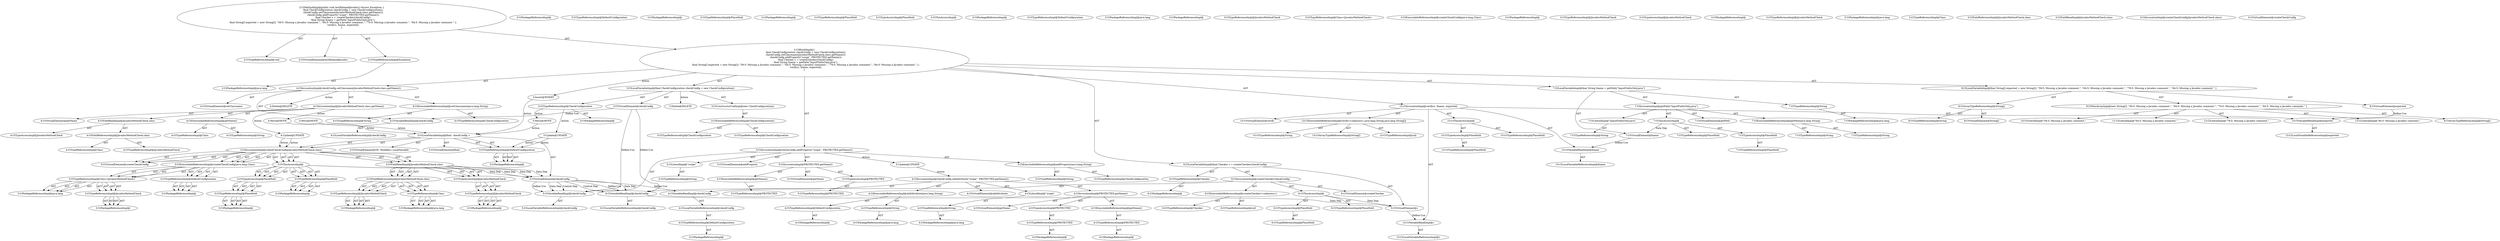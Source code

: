 digraph "testRelaxedJavadoc#?" {
0 [label="2:CtTypeReferenceImpl@void" shape=ellipse]
1 [label="2:CtVirtualElement@testRelaxedJavadoc" shape=ellipse]
2 [label="2:CtTypeReferenceImpl@Exception" shape=ellipse]
3 [label="2:CtPackageReferenceImpl@java.lang" shape=ellipse]
4 [label="3:CtTypeReferenceImpl@CheckConfiguration" shape=ellipse]
5 [label="3:CtPackageReferenceImpl@" shape=ellipse]
6 [label="3:CtExecutableReferenceImpl@CheckConfiguration()" shape=ellipse]
7 [label="3:CtTypeReferenceImpl@CheckConfiguration" shape=ellipse]
8 [label="3:CtTypeReferenceImpl@CheckConfiguration" shape=ellipse]
9 [label="3:CtConstructorCallImpl@new CheckConfiguration()" shape=ellipse]
10 [label="3:CtVirtualElement@checkConfig" shape=ellipse]
11 [label="3:CtLocalVariableImpl@final CheckConfiguration checkConfig = new CheckConfiguration()" shape=ellipse]
12 [label="4:CtExecutableReferenceImpl@setClassname(java.lang.String)" shape=ellipse]
13 [label="4:CtTypeReferenceImpl@CheckConfiguration" shape=ellipse]
14 [label="4:CtTypeReferenceImpl@String" shape=ellipse]
15 [label="4:CtVirtualElement@setClassname" shape=ellipse]
16 [label="4:CtVariableReadImpl@checkConfig" shape=ellipse]
17 [label="4:CtLocalVariableReferenceImpl@checkConfig" shape=ellipse]
18 [label="4:CtExecutableReferenceImpl@getName()" shape=ellipse]
19 [label="4:CtTypeReferenceImpl@Class" shape=ellipse]
20 [label="4:CtTypeReferenceImpl@String" shape=ellipse]
21 [label="4:CtVirtualElement@getName" shape=ellipse]
22 [label="4:CtFieldReferenceImpl@JavadocMethodCheck.class" shape=ellipse]
23 [label="4:CtTypeReferenceImpl@JavadocMethodCheck" shape=ellipse]
24 [label="4:CtTypeReferenceImpl@Class" shape=ellipse]
25 [label="4:CtFieldReadImpl@JavadocMethodCheck.class" shape=ellipse]
26 [label="4:CtTypeAccessImpl@JavadocMethodCheck" shape=ellipse]
27 [label="4:CtInvocationImpl@JavadocMethodCheck.class.getName()" shape=ellipse]
28 [label="4:CtInvocationImpl@checkConfig.setClassname(JavadocMethodCheck.class.getName())" shape=ellipse]
29 [label="5:CtExecutableReferenceImpl@addProperty(java.lang.String)" shape=ellipse]
30 [label="5:CtTypeReferenceImpl@CheckConfiguration" shape=ellipse]
31 [label="5:CtTypeReferenceImpl@String" shape=ellipse]
32 [label="5:CtVirtualElement@addProperty" shape=ellipse]
33 [label="5:CtVariableReadImpl@checkConfig" shape=ellipse]
34 [label="5:CtLocalVariableReferenceImpl@checkConfig" shape=ellipse]
35 [label="5:CtLiteralImpl@\"scope\"" shape=ellipse]
36 [label="5:CtTypeReferenceImpl@String" shape=ellipse]
37 [label="5:CtExecutableReferenceImpl@getName()" shape=ellipse]
38 [label="5:CtTypeReferenceImpl@PROTECTED" shape=ellipse]
39 [label="5:CtVirtualElement@getName" shape=ellipse]
40 [label="5:CtTypeAccessImpl@PROTECTED" shape=ellipse]
41 [label="5:CtTypeReferenceImpl@PROTECTED" shape=ellipse]
42 [label="5:CtInvocationImpl@PROTECTED.getName()" shape=ellipse]
43 [label="5:CtInvocationImpl@checkConfig.addProperty(\"scope\", PROTECTED.getName())" shape=ellipse]
44 [label="6:CtTypeReferenceImpl@Checker" shape=ellipse]
45 [label="6:CtPackageReferenceImpl@" shape=ellipse]
46 [label="6:CtExecutableReferenceImpl@createChecker(<unknown>)" shape=ellipse]
47 [label="6:CtTypeReferenceImpl@Checker" shape=ellipse]
48 [label="6:CtTypeReferenceImpl@null" shape=ellipse]
49 [label="6:CtVirtualElement@createChecker" shape=ellipse]
50 [label="6:CtTypeAccessImpl@PlaceHold" shape=ellipse]
51 [label="6:CtTypeReferenceImpl@PlaceHold" shape=ellipse]
52 [label="6:CtThisAccessImpl@" shape=ellipse]
53 [label="6:CtTypeReferenceImpl@PlaceHold" shape=ellipse]
54 [label="6:CtVariableReadImpl@checkConfig" shape=ellipse]
55 [label="6:CtLocalVariableReferenceImpl@checkConfig" shape=ellipse]
56 [label="6:CtInvocationImpl@createChecker(checkConfig)" shape=ellipse]
57 [label="6:CtVirtualElement@c" shape=ellipse]
58 [label="6:CtLocalVariableImpl@final Checker c = createChecker(checkConfig)" shape=ellipse]
59 [label="7:CtTypeReferenceImpl@String" shape=ellipse]
60 [label="7:CtPackageReferenceImpl@java.lang" shape=ellipse]
61 [label="7:CtExecutableReferenceImpl@getPath(java.lang.String)" shape=ellipse]
62 [label="7:CtTypeReferenceImpl@String" shape=ellipse]
63 [label="7:CtTypeReferenceImpl@String" shape=ellipse]
64 [label="7:CtVirtualElement@getPath" shape=ellipse]
65 [label="7:CtTypeAccessImpl@PlaceHold" shape=ellipse]
66 [label="7:CtTypeReferenceImpl@PlaceHold" shape=ellipse]
67 [label="7:CtThisAccessImpl@" shape=ellipse]
68 [label="7:CtTypeReferenceImpl@PlaceHold" shape=ellipse]
69 [label="7:CtLiteralImpl@\"InputPublicOnly.java\"" shape=ellipse]
70 [label="7:CtTypeReferenceImpl@String" shape=ellipse]
71 [label="7:CtInvocationImpl@getPath(\"InputPublicOnly.java\")" shape=ellipse]
72 [label="7:CtVirtualElement@fname" shape=ellipse]
73 [label="7:CtLocalVariableImpl@final String fname = getPath(\"InputPublicOnly.java\")" shape=ellipse]
74 [label="8:CtVirtualElement@String[]" shape=ellipse]
75 [label="8:CtArrayTypeReferenceImpl@String[]" shape=ellipse]
76 [label="8:CtTypeReferenceImpl@String" shape=ellipse]
77 [label="9:CtNewArrayImpl@new String[]\{ \"59:5: Missing a Javadoc comment.\", \"64:5: Missing a Javadoc comment.\", \"79:5: Missing a Javadoc comment.\", \"84:5: Missing a Javadoc comment.\" \}" shape=ellipse]
78 [label="9:CtArrayTypeReferenceImpl@String[]" shape=ellipse]
79 [label="10:CtLiteralImpl@\"59:5: Missing a Javadoc comment.\"" shape=ellipse]
80 [label="11:CtLiteralImpl@\"64:5: Missing a Javadoc comment.\"" shape=ellipse]
81 [label="12:CtLiteralImpl@\"79:5: Missing a Javadoc comment.\"" shape=ellipse]
82 [label="13:CtLiteralImpl@\"84:5: Missing a Javadoc comment.\"" shape=ellipse]
83 [label="8:CtVirtualElement@expected" shape=ellipse]
84 [label="8:CtLocalVariableImpl@final String[] expected = new String[]\{ \"59:5: Missing a Javadoc comment.\", \"64:5: Missing a Javadoc comment.\", \"79:5: Missing a Javadoc comment.\", \"84:5: Missing a Javadoc comment.\" \}" shape=ellipse]
85 [label="15:CtExecutableReferenceImpl@verify(<unknown>,java.lang.String,java.lang.String[])" shape=ellipse]
86 [label="15:CtTypeReferenceImpl@null" shape=ellipse]
87 [label="15:CtTypeReferenceImpl@String" shape=ellipse]
88 [label="15:CtArrayTypeReferenceImpl@String[]" shape=ellipse]
89 [label="15:CtVirtualElement@verify" shape=ellipse]
90 [label="15:CtTypeAccessImpl@PlaceHold" shape=ellipse]
91 [label="15:CtTypeReferenceImpl@PlaceHold" shape=ellipse]
92 [label="15:CtThisAccessImpl@" shape=ellipse]
93 [label="15:CtTypeReferenceImpl@PlaceHold" shape=ellipse]
94 [label="15:CtVariableReadImpl@c" shape=ellipse]
95 [label="15:CtLocalVariableReferenceImpl@c" shape=ellipse]
96 [label="15:CtVariableReadImpl@fname" shape=ellipse]
97 [label="15:CtLocalVariableReferenceImpl@fname" shape=ellipse]
98 [label="15:CtVariableReadImpl@expected" shape=ellipse]
99 [label="15:CtLocalVariableReferenceImpl@expected" shape=ellipse]
100 [label="15:CtInvocationImpl@verify(c, fname, expected)" shape=ellipse]
101 [label="2:CtBlockImpl@\{
    final CheckConfiguration checkConfig = new CheckConfiguration();
    checkConfig.setClassname(JavadocMethodCheck.class.getName());
    checkConfig.addProperty(\"scope\", PROTECTED.getName());
    final Checker c = createChecker(checkConfig);
    final String fname = getPath(\"InputPublicOnly.java\");
    final String[] expected = new String[]\{ \"59:5: Missing a Javadoc comment.\", \"64:5: Missing a Javadoc comment.\", \"79:5: Missing a Javadoc comment.\", \"84:5: Missing a Javadoc comment.\" \};
    verify(c, fname, expected);
\}" shape=ellipse]
102 [label="2:CtMethodImpl@public void testRelaxedJavadoc() throws Exception \{
    final CheckConfiguration checkConfig = new CheckConfiguration();
    checkConfig.setClassname(JavadocMethodCheck.class.getName());
    checkConfig.addProperty(\"scope\", PROTECTED.getName());
    final Checker c = createChecker(checkConfig);
    final String fname = getPath(\"InputPublicOnly.java\");
    final String[] expected = new String[]\{ \"59:5: Missing a Javadoc comment.\", \"64:5: Missing a Javadoc comment.\", \"79:5: Missing a Javadoc comment.\", \"84:5: Missing a Javadoc comment.\" \};
    verify(c, fname, expected);
\}" shape=ellipse]
103 [label="5:Update@UPDATE" shape=ellipse]
104 [label="4:CtPackageReferenceImpl@" shape=ellipse]
105 [label="4:CtTypeReferenceImpl@DefaultConfiguration" shape=ellipse]
106 [label="4:CtLocalVariableReferenceImpl@checkConfig" shape=ellipse]
107 [label="4:CtVariableReadImpl@checkConfig" shape=ellipse]
108 [label="4:CtPackageReferenceImpl@" shape=ellipse]
109 [label="4:CtTypeReferenceImpl@DefaultConfiguration" shape=ellipse]
110 [label="4:CtPackageReferenceImpl@java.lang" shape=ellipse]
111 [label="4:CtTypeReferenceImpl@String" shape=ellipse]
112 [label="4:CtExecutableReferenceImpl@addAttribute(java.lang.String)" shape=ellipse]
113 [label="4:CtPackageReferenceImpl@java.lang" shape=ellipse]
114 [label="4:CtTypeReferenceImpl@String" shape=ellipse]
115 [label="4:CtLiteralImpl@\"scope\"" shape=ellipse]
116 [label="4:CtPackageReferenceImpl@" shape=ellipse]
117 [label="4:CtTypeReferenceImpl@PROTECTED" shape=ellipse]
118 [label="4:CtTypeAccessImpl@PROTECTED" shape=ellipse]
119 [label="4:CtPackageReferenceImpl@" shape=ellipse]
120 [label="4:CtTypeReferenceImpl@PROTECTED" shape=ellipse]
121 [label="4:CtExecutableReferenceImpl@getName()" shape=ellipse]
122 [label="4:CtInvocationImpl@PROTECTED.getName()" shape=ellipse]
123 [label="4:CtVirtualElement@getName" shape=ellipse]
124 [label="4:CtInvocationImpl@checkConfig.addAttribute(\"scope\", PROTECTED.getName())" shape=ellipse]
125 [label="4:CtVirtualElement@addAttribute" shape=ellipse]
126 [label="3:Update@UPDATE" shape=ellipse]
127 [label="3:CtPackageReferenceImpl@" shape=ellipse]
128 [label="3:CtTypeReferenceImpl@DefaultConfiguration" shape=ellipse]
129 [label="4:Update@UPDATE" shape=ellipse]
130 [label="3:CtPackageReferenceImpl@" shape=ellipse]
131 [label="3:CtTypeReferenceImpl@PlaceHold" shape=ellipse]
132 [label="3:CtPackageReferenceImpl@" shape=ellipse]
133 [label="3:CtTypeReferenceImpl@PlaceHold" shape=ellipse]
134 [label="3:CtTypeAccessImpl@PlaceHold" shape=ellipse]
135 [label="3:CtThisAccessImpl@" shape=ellipse]
136 [label="3:CtPackageReferenceImpl@" shape=ellipse]
137 [label="3:CtTypeReferenceImpl@DefaultConfiguration" shape=ellipse]
138 [label="3:CtPackageReferenceImpl@java.lang" shape=ellipse]
139 [label="3:CtPackageReferenceImpl@" shape=ellipse]
140 [label="3:CtTypeReferenceImpl@JavadocMethodCheck" shape=ellipse]
141 [label="3:CtTypeReferenceImpl@Class<JavadocMethodCheck>" shape=ellipse]
142 [label="3:CtExecutableReferenceImpl@createCheckConfig(java.lang.Class)" shape=ellipse]
143 [label="3:CtPackageReferenceImpl@" shape=ellipse]
144 [label="3:CtTypeReferenceImpl@JavadocMethodCheck" shape=ellipse]
145 [label="3:CtTypeAccessImpl@JavadocMethodCheck" shape=ellipse]
146 [label="3:CtPackageReferenceImpl@" shape=ellipse]
147 [label="3:CtTypeReferenceImpl@JavadocMethodCheck" shape=ellipse]
148 [label="3:CtPackageReferenceImpl@java.lang" shape=ellipse]
149 [label="3:CtTypeReferenceImpl@Class" shape=ellipse]
150 [label="3:CtFieldReferenceImpl@JavadocMethodCheck.class" shape=ellipse]
151 [label="3:CtFieldReadImpl@JavadocMethodCheck.class" shape=ellipse]
152 [label="3:CtInvocationImpl@createCheckConfig(JavadocMethodCheck.class)" shape=ellipse]
153 [label="3:CtVirtualElement@createCheckConfig" shape=ellipse]
154 [label="3:Delete@DELETE" shape=ellipse]
155 [label="4:Delete@DELETE" shape=ellipse]
156 [label="3:Insert@INSERT" shape=ellipse]
157 [label="3:CtPackageReferenceImpl@" shape=ellipse]
158 [label="3:CtTypeReferenceImpl@DefaultConfiguration" shape=ellipse]
159 [label="3:CtPackageReferenceImpl@" shape=ellipse]
160 [label="3:CtTypeReferenceImpl@PlaceHold" shape=ellipse]
161 [label="3:CtPackageReferenceImpl@" shape=ellipse]
162 [label="3:CtTypeReferenceImpl@PlaceHold" shape=ellipse]
163 [label="3:CtTypeAccessImpl@PlaceHold" shape=ellipse]
164 [label="3:CtThisAccessImpl@" shape=ellipse]
165 [label="3:CtPackageReferenceImpl@" shape=ellipse]
166 [label="3:CtTypeReferenceImpl@DefaultConfiguration" shape=ellipse]
167 [label="3:CtPackageReferenceImpl@java.lang" shape=ellipse]
168 [label="3:CtPackageReferenceImpl@" shape=ellipse]
169 [label="3:CtTypeReferenceImpl@JavadocMethodCheck" shape=ellipse]
170 [label="3:CtTypeReferenceImpl@Class<JavadocMethodCheck>" shape=ellipse]
171 [label="3:CtExecutableReferenceImpl@createCheckConfig(java.lang.Class)" shape=ellipse]
172 [label="3:CtPackageReferenceImpl@" shape=ellipse]
173 [label="3:CtTypeReferenceImpl@JavadocMethodCheck" shape=ellipse]
174 [label="3:CtTypeAccessImpl@JavadocMethodCheck" shape=ellipse]
175 [label="3:CtPackageReferenceImpl@" shape=ellipse]
176 [label="3:CtTypeReferenceImpl@JavadocMethodCheck" shape=ellipse]
177 [label="3:CtPackageReferenceImpl@java.lang" shape=ellipse]
178 [label="3:CtTypeReferenceImpl@Class" shape=ellipse]
179 [label="3:CtFieldReferenceImpl@JavadocMethodCheck.class" shape=ellipse]
180 [label="3:CtFieldReadImpl@JavadocMethodCheck.class" shape=ellipse]
181 [label="3:CtInvocationImpl@createCheckConfig(JavadocMethodCheck.class)" shape=ellipse]
182 [label="3:CtVirtualElement@createCheckConfig" shape=ellipse]
183 [label="3:CtLocalVariableImpl@final  checkConfig = " shape=ellipse]
184 [label="3:CtVirtualElement@checkConfig" shape=ellipse]
185 [label="3:CtVirtualElement@VE: Modifiers_LocalVariable" shape=ellipse]
186 [label="3:CtVirtualElement@final" shape=ellipse]
187 [label="3:Move@MOVE" shape=ellipse]
188 [label="3:Move@MOVE" shape=ellipse]
189 [label="4:Move@MOVE" shape=ellipse]
2 -> 3 [label="AST"];
4 -> 5 [label="AST"];
4 -> 126 [label="Action"];
4 -> 187 [label="Action"];
6 -> 7 [label="AST"];
6 -> 8 [label="AST"];
9 -> 6 [label="AST"];
10 -> 16 [label="Define-Use"];
10 -> 33 [label="Define-Use"];
10 -> 54 [label="Define-Use"];
11 -> 10 [label="AST"];
11 -> 4 [label="AST"];
11 -> 9 [label="AST"];
11 -> 154 [label="Action"];
12 -> 13 [label="AST"];
12 -> 14 [label="AST"];
16 -> 17 [label="AST"];
18 -> 19 [label="AST"];
18 -> 20 [label="AST"];
22 -> 23 [label="AST"];
22 -> 24 [label="AST"];
25 -> 26 [label="AST"];
25 -> 22 [label="AST"];
27 -> 21 [label="AST"];
27 -> 25 [label="AST"];
27 -> 18 [label="AST"];
27 -> 129 [label="Action"];
27 -> 189 [label="Action"];
28 -> 15 [label="AST"];
28 -> 16 [label="AST"];
28 -> 12 [label="AST"];
28 -> 27 [label="AST"];
28 -> 155 [label="Action"];
29 -> 30 [label="AST"];
29 -> 31 [label="AST"];
33 -> 34 [label="AST"];
35 -> 36 [label="AST"];
37 -> 38 [label="AST"];
40 -> 41 [label="AST"];
42 -> 39 [label="AST"];
42 -> 40 [label="AST"];
42 -> 37 [label="AST"];
43 -> 32 [label="AST"];
43 -> 33 [label="AST"];
43 -> 29 [label="AST"];
43 -> 35 [label="AST"];
43 -> 42 [label="AST"];
43 -> 103 [label="Action"];
44 -> 45 [label="AST"];
46 -> 47 [label="AST"];
46 -> 48 [label="AST"];
50 -> 51 [label="AST"];
52 -> 53 [label="AST"];
52 -> 50 [label="AST"];
52 -> 57 [label="Data Dep"];
54 -> 55 [label="AST"];
54 -> 57 [label="Data Dep"];
56 -> 49 [label="AST"];
56 -> 52 [label="AST"];
56 -> 46 [label="AST"];
56 -> 54 [label="AST"];
57 -> 94 [label="Define-Use"];
58 -> 57 [label="AST"];
58 -> 44 [label="AST"];
58 -> 56 [label="AST"];
59 -> 60 [label="AST"];
61 -> 62 [label="AST"];
61 -> 63 [label="AST"];
65 -> 66 [label="AST"];
67 -> 68 [label="AST"];
67 -> 65 [label="AST"];
67 -> 72 [label="Data Dep"];
69 -> 70 [label="AST"];
71 -> 64 [label="AST"];
71 -> 67 [label="AST"];
71 -> 61 [label="AST"];
71 -> 69 [label="AST"];
72 -> 96 [label="Define-Use"];
73 -> 72 [label="AST"];
73 -> 59 [label="AST"];
73 -> 71 [label="AST"];
75 -> 74 [label="AST"];
75 -> 76 [label="AST"];
77 -> 78 [label="AST"];
77 -> 79 [label="AST"];
77 -> 80 [label="AST"];
77 -> 81 [label="AST"];
77 -> 82 [label="AST"];
83 -> 98 [label="Define-Use"];
84 -> 83 [label="AST"];
84 -> 75 [label="AST"];
84 -> 77 [label="AST"];
85 -> 86 [label="AST"];
85 -> 87 [label="AST"];
85 -> 88 [label="AST"];
90 -> 91 [label="AST"];
92 -> 93 [label="AST"];
92 -> 90 [label="AST"];
94 -> 95 [label="AST"];
96 -> 97 [label="AST"];
98 -> 99 [label="AST"];
100 -> 89 [label="AST"];
100 -> 92 [label="AST"];
100 -> 85 [label="AST"];
100 -> 94 [label="AST"];
100 -> 96 [label="AST"];
100 -> 98 [label="AST"];
101 -> 11 [label="AST"];
101 -> 28 [label="AST"];
101 -> 43 [label="AST"];
101 -> 58 [label="AST"];
101 -> 73 [label="AST"];
101 -> 84 [label="AST"];
101 -> 100 [label="AST"];
101 -> 156 [label="Action"];
102 -> 1 [label="AST"];
102 -> 0 [label="AST"];
102 -> 2 [label="AST"];
102 -> 101 [label="AST"];
103 -> 124 [label="Action"];
105 -> 104 [label="AST"];
106 -> 105 [label="AST"];
107 -> 106 [label="AST"];
109 -> 108 [label="AST"];
111 -> 110 [label="AST"];
112 -> 109 [label="AST"];
112 -> 111 [label="AST"];
114 -> 113 [label="AST"];
115 -> 114 [label="AST"];
117 -> 116 [label="AST"];
118 -> 117 [label="AST"];
120 -> 119 [label="AST"];
121 -> 120 [label="AST"];
122 -> 123 [label="AST"];
122 -> 118 [label="AST"];
122 -> 121 [label="AST"];
124 -> 125 [label="AST"];
124 -> 107 [label="AST"];
124 -> 112 [label="AST"];
124 -> 115 [label="AST"];
124 -> 122 [label="AST"];
126 -> 158 [label="Action"];
126 -> 158 [label="Action"];
158 -> 157 [label="AST"];
158 -> 157 [label="AST"];
129 -> 181 [label="Action"];
129 -> 181 [label="Action"];
160 -> 159 [label="AST"];
160 -> 159 [label="AST"];
162 -> 161 [label="AST"];
162 -> 161 [label="AST"];
163 -> 162 [label="AST"];
163 -> 162 [label="AST"];
164 -> 160 [label="AST"];
164 -> 160 [label="AST"];
164 -> 163 [label="AST"];
164 -> 163 [label="AST"];
164 -> 184 [label="Data Dep"];
166 -> 165 [label="AST"];
166 -> 165 [label="AST"];
169 -> 168 [label="AST"];
169 -> 168 [label="AST"];
170 -> 167 [label="AST"];
170 -> 167 [label="AST"];
170 -> 169 [label="AST"];
170 -> 169 [label="AST"];
171 -> 166 [label="AST"];
171 -> 166 [label="AST"];
171 -> 170 [label="AST"];
171 -> 170 [label="AST"];
173 -> 172 [label="AST"];
173 -> 172 [label="AST"];
174 -> 173 [label="AST"];
174 -> 173 [label="AST"];
176 -> 175 [label="AST"];
176 -> 175 [label="AST"];
178 -> 177 [label="AST"];
178 -> 177 [label="AST"];
179 -> 176 [label="AST"];
179 -> 176 [label="AST"];
179 -> 178 [label="AST"];
179 -> 178 [label="AST"];
180 -> 174 [label="AST"];
180 -> 174 [label="AST"];
180 -> 179 [label="AST"];
180 -> 179 [label="AST"];
180 -> 184 [label="Data Dep"];
181 -> 182 [label="AST"];
181 -> 182 [label="AST"];
181 -> 164 [label="AST"];
181 -> 164 [label="AST"];
181 -> 171 [label="AST"];
181 -> 171 [label="AST"];
181 -> 180 [label="AST"];
181 -> 180 [label="AST"];
156 -> 183 [label="Action"];
158 -> 157 [label="AST"];
158 -> 157 [label="AST"];
160 -> 159 [label="AST"];
160 -> 159 [label="AST"];
162 -> 161 [label="AST"];
162 -> 161 [label="AST"];
163 -> 162 [label="AST"];
163 -> 162 [label="AST"];
164 -> 160 [label="AST"];
164 -> 160 [label="AST"];
164 -> 163 [label="AST"];
164 -> 163 [label="AST"];
164 -> 184 [label="Data Dep"];
166 -> 165 [label="AST"];
166 -> 165 [label="AST"];
169 -> 168 [label="AST"];
169 -> 168 [label="AST"];
170 -> 167 [label="AST"];
170 -> 167 [label="AST"];
170 -> 169 [label="AST"];
170 -> 169 [label="AST"];
171 -> 166 [label="AST"];
171 -> 166 [label="AST"];
171 -> 170 [label="AST"];
171 -> 170 [label="AST"];
173 -> 172 [label="AST"];
173 -> 172 [label="AST"];
174 -> 173 [label="AST"];
174 -> 173 [label="AST"];
176 -> 175 [label="AST"];
176 -> 175 [label="AST"];
178 -> 177 [label="AST"];
178 -> 177 [label="AST"];
179 -> 176 [label="AST"];
179 -> 176 [label="AST"];
179 -> 178 [label="AST"];
179 -> 178 [label="AST"];
180 -> 174 [label="AST"];
180 -> 174 [label="AST"];
180 -> 179 [label="AST"];
180 -> 179 [label="AST"];
180 -> 184 [label="Data Dep"];
181 -> 182 [label="AST"];
181 -> 182 [label="AST"];
181 -> 164 [label="AST"];
181 -> 164 [label="AST"];
181 -> 171 [label="AST"];
181 -> 171 [label="AST"];
181 -> 180 [label="AST"];
181 -> 180 [label="AST"];
183 -> 184 [label="AST"];
183 -> 158 [label="AST"];
183 -> 158 [label="AST"];
183 -> 181 [label="AST"];
183 -> 181 [label="AST"];
183 -> 185 [label="AST"];
183 -> 186 [label="AST"];
184 -> 107 [label="Define-Use"];
184 -> 33 [label="Define-Use"];
184 -> 33 [label="Data Dep"];
184 -> 33 [label="Control Dep"];
184 -> 54 [label="Define-Use"];
184 -> 54 [label="Data Dep"];
184 -> 54 [label="Control Dep"];
187 -> 183 [label="Action"];
188 -> 183 [label="Action"];
189 -> 183 [label="Action"];
}